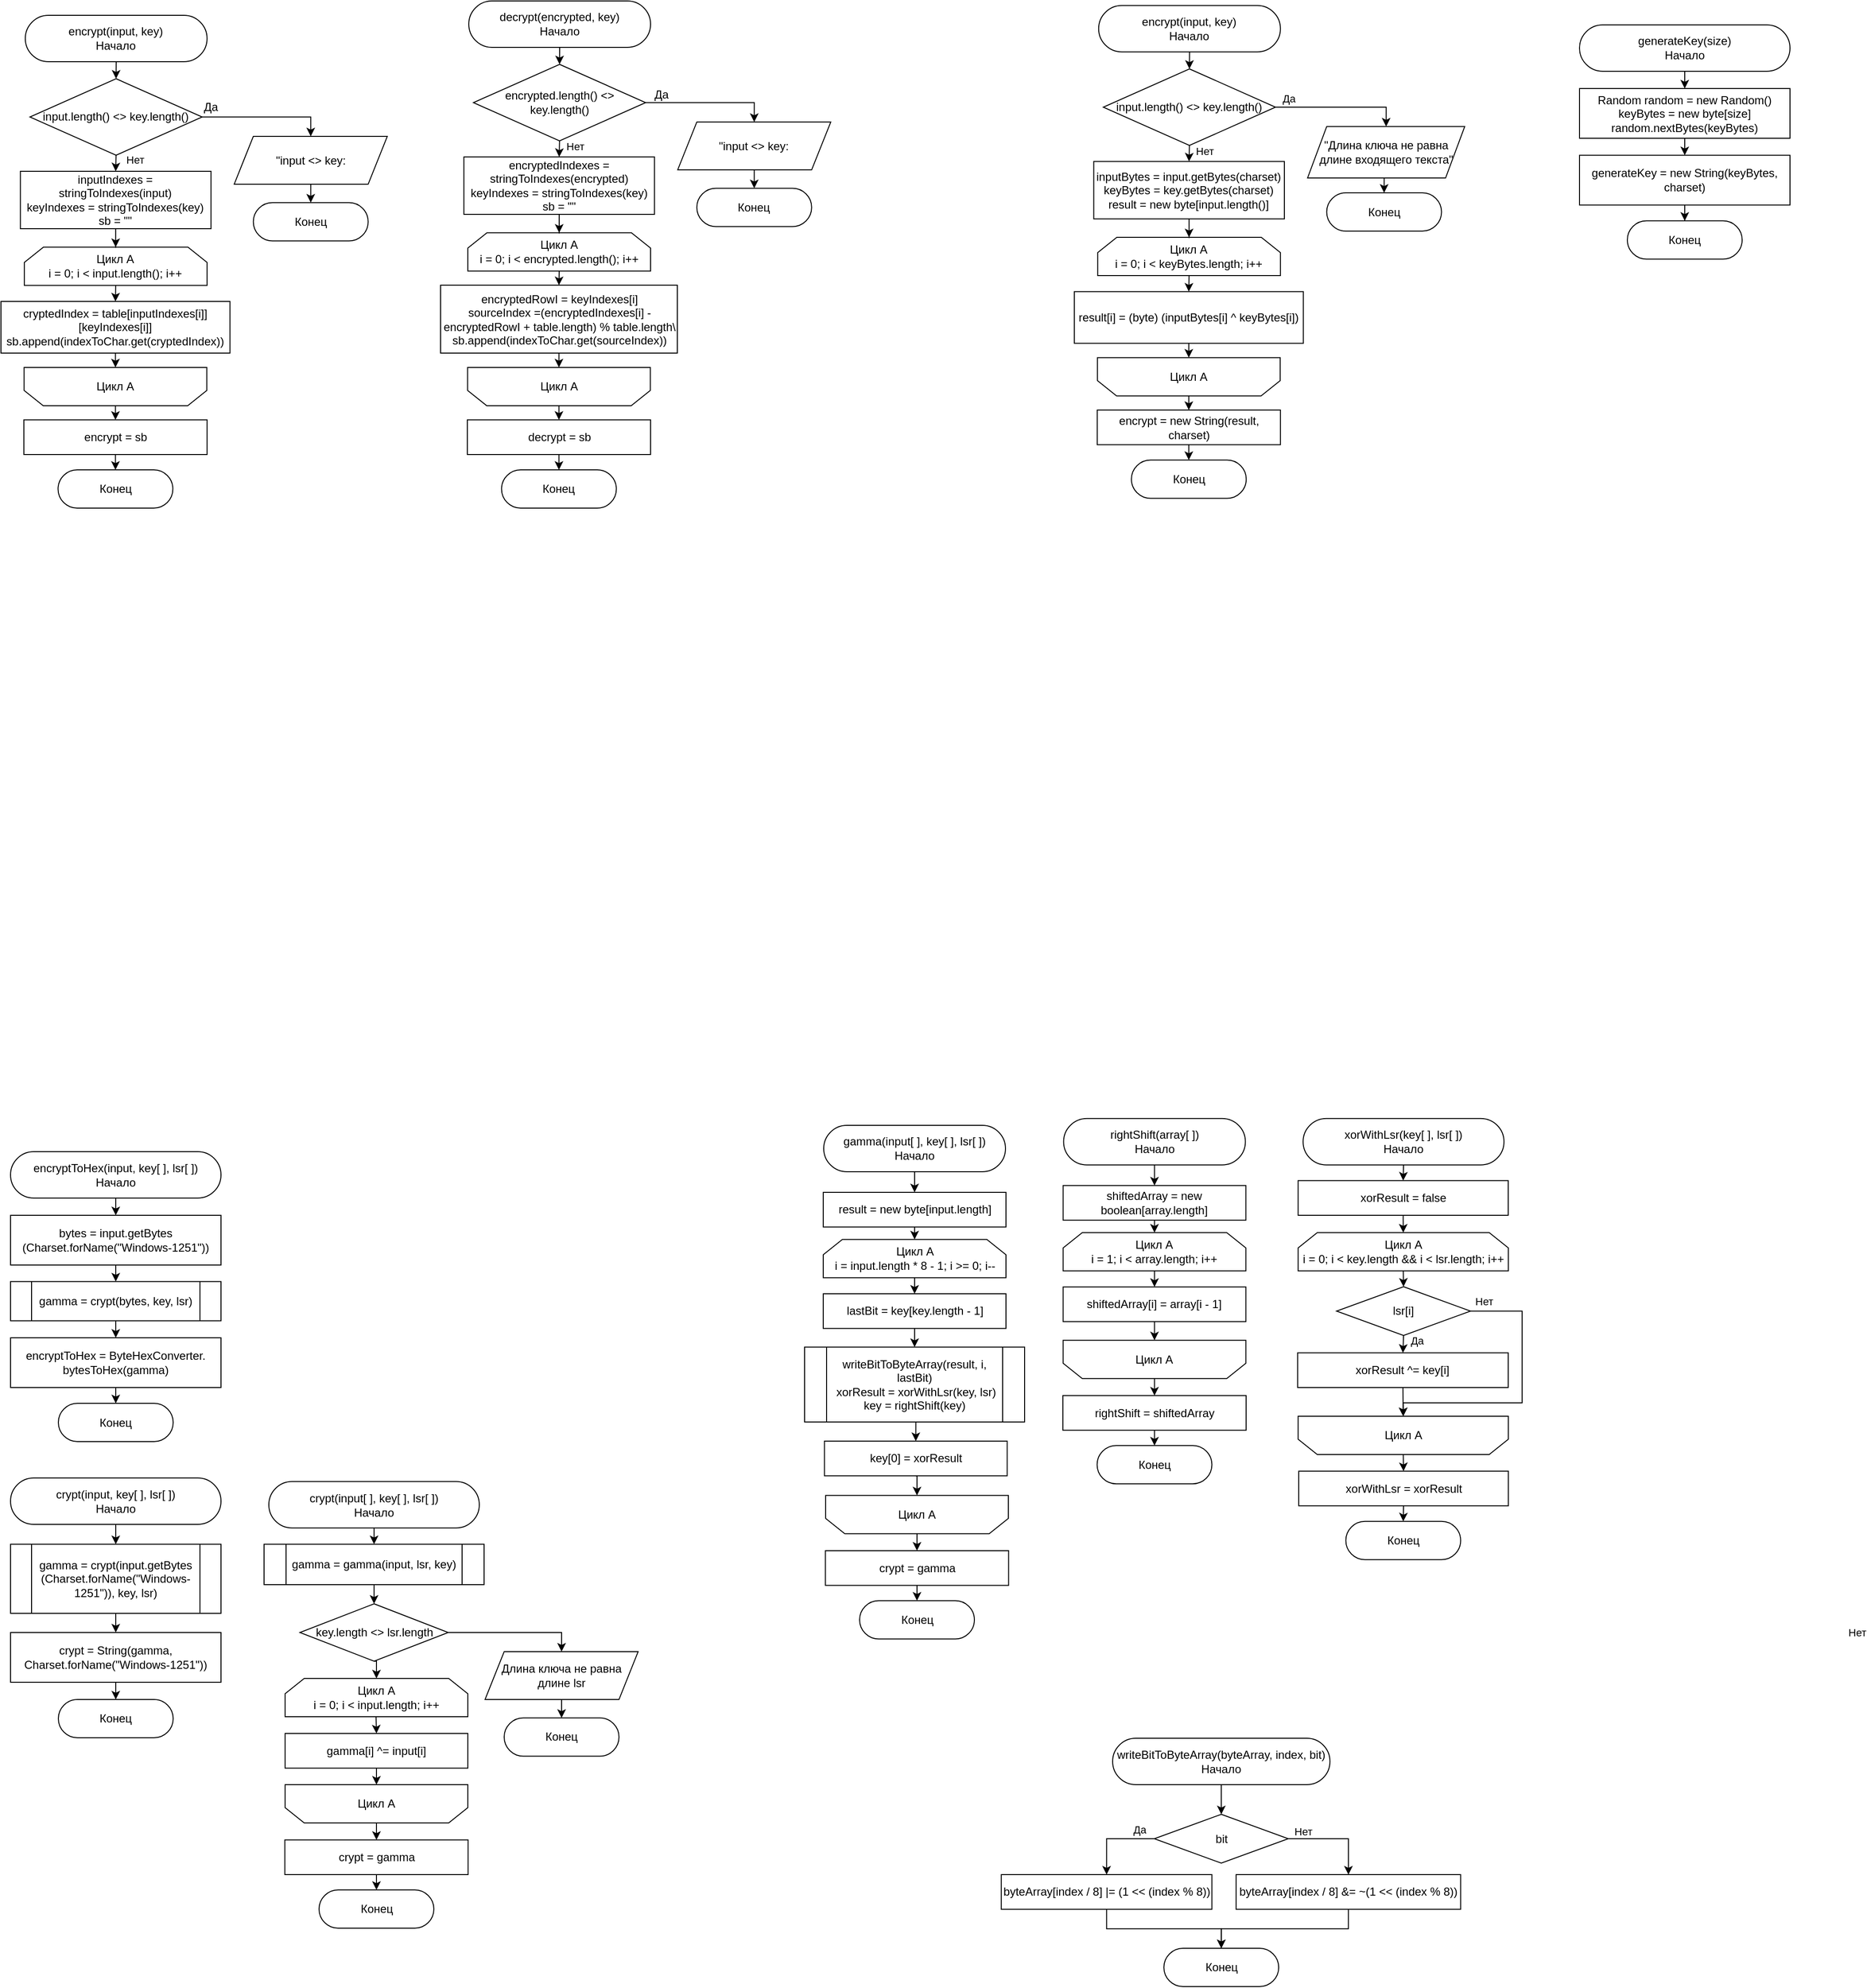 <mxfile version="23.1.5" type="device">
  <diagram name="Страница — 1" id="zoibmuiwLpWQmR0h0pZn">
    <mxGraphModel dx="701" dy="2022" grid="0" gridSize="10" guides="1" tooltips="1" connect="1" arrows="1" fold="1" page="1" pageScale="1" pageWidth="827" pageHeight="1169" math="0" shadow="0">
      <root>
        <mxCell id="0" />
        <mxCell id="1" parent="0" />
        <mxCell id="6gbL-tl7JyllrIVYFo1C-3" style="edgeStyle=orthogonalEdgeStyle;rounded=0;orthogonalLoop=1;jettySize=auto;html=1;exitX=0.5;exitY=1;exitDx=0;exitDy=0;entryX=0.5;entryY=0;entryDx=0;entryDy=0;" parent="1" source="6gbL-tl7JyllrIVYFo1C-1" target="6gbL-tl7JyllrIVYFo1C-2" edge="1">
          <mxGeometry relative="1" as="geometry" />
        </mxCell>
        <mxCell id="6gbL-tl7JyllrIVYFo1C-1" value="encryptToHex(input, key[ ], lsr[ ])&lt;br&gt;Начало" style="rounded=1;whiteSpace=wrap;html=1;arcSize=50;" parent="1" vertex="1">
          <mxGeometry x="50" y="77.5" width="220" height="48.5" as="geometry" />
        </mxCell>
        <mxCell id="6gbL-tl7JyllrIVYFo1C-5" style="edgeStyle=orthogonalEdgeStyle;rounded=0;orthogonalLoop=1;jettySize=auto;html=1;exitX=0.5;exitY=1;exitDx=0;exitDy=0;entryX=0.5;entryY=0;entryDx=0;entryDy=0;" parent="1" source="6gbL-tl7JyllrIVYFo1C-2" target="6gbL-tl7JyllrIVYFo1C-4" edge="1">
          <mxGeometry relative="1" as="geometry" />
        </mxCell>
        <mxCell id="6gbL-tl7JyllrIVYFo1C-2" value="bytes = input.getBytes (Charset.forName(&quot;Windows-1251&quot;))" style="rounded=0;whiteSpace=wrap;html=1;" parent="1" vertex="1">
          <mxGeometry x="50" y="144" width="220" height="52" as="geometry" />
        </mxCell>
        <mxCell id="6gbL-tl7JyllrIVYFo1C-7" style="edgeStyle=orthogonalEdgeStyle;rounded=0;orthogonalLoop=1;jettySize=auto;html=1;exitX=0.5;exitY=1;exitDx=0;exitDy=0;entryX=0.5;entryY=0;entryDx=0;entryDy=0;" parent="1" source="6gbL-tl7JyllrIVYFo1C-4" target="6gbL-tl7JyllrIVYFo1C-6" edge="1">
          <mxGeometry relative="1" as="geometry" />
        </mxCell>
        <mxCell id="6gbL-tl7JyllrIVYFo1C-4" value="gamma = crypt(bytes, key, lsr)" style="shape=process;whiteSpace=wrap;html=1;backgroundOutline=1;" parent="1" vertex="1">
          <mxGeometry x="50" y="213.25" width="220" height="41" as="geometry" />
        </mxCell>
        <mxCell id="6gbL-tl7JyllrIVYFo1C-9" style="edgeStyle=orthogonalEdgeStyle;rounded=0;orthogonalLoop=1;jettySize=auto;html=1;exitX=0.5;exitY=1;exitDx=0;exitDy=0;" parent="1" source="6gbL-tl7JyllrIVYFo1C-6" target="6gbL-tl7JyllrIVYFo1C-8" edge="1">
          <mxGeometry relative="1" as="geometry" />
        </mxCell>
        <mxCell id="6gbL-tl7JyllrIVYFo1C-6" value="encryptToHex =&amp;nbsp;ByteHexConverter.&lt;br&gt;bytesToHex(gamma)" style="rounded=0;whiteSpace=wrap;html=1;" parent="1" vertex="1">
          <mxGeometry x="50" y="272" width="220" height="52" as="geometry" />
        </mxCell>
        <mxCell id="6gbL-tl7JyllrIVYFo1C-8" value="Конец" style="rounded=1;whiteSpace=wrap;html=1;arcSize=50;" parent="1" vertex="1">
          <mxGeometry x="100" y="340.5" width="120" height="40" as="geometry" />
        </mxCell>
        <mxCell id="6gbL-tl7JyllrIVYFo1C-19" style="edgeStyle=orthogonalEdgeStyle;rounded=0;orthogonalLoop=1;jettySize=auto;html=1;exitX=0.5;exitY=1;exitDx=0;exitDy=0;entryX=0.5;entryY=0;entryDx=0;entryDy=0;" parent="1" source="6gbL-tl7JyllrIVYFo1C-20" target="6gbL-tl7JyllrIVYFo1C-24" edge="1">
          <mxGeometry relative="1" as="geometry">
            <mxPoint x="160" y="485.0" as="targetPoint" />
          </mxGeometry>
        </mxCell>
        <mxCell id="6gbL-tl7JyllrIVYFo1C-20" value="crypt(input, key[ ], lsr[ ])&lt;br&gt;Начало" style="rounded=1;whiteSpace=wrap;html=1;arcSize=50;" parent="1" vertex="1">
          <mxGeometry x="50" y="418.5" width="220" height="48.5" as="geometry" />
        </mxCell>
        <mxCell id="6gbL-tl7JyllrIVYFo1C-23" style="edgeStyle=orthogonalEdgeStyle;rounded=0;orthogonalLoop=1;jettySize=auto;html=1;exitX=0.5;exitY=1;exitDx=0;exitDy=0;entryX=0.5;entryY=0;entryDx=0;entryDy=0;" parent="1" source="6gbL-tl7JyllrIVYFo1C-24" target="6gbL-tl7JyllrIVYFo1C-26" edge="1">
          <mxGeometry relative="1" as="geometry" />
        </mxCell>
        <mxCell id="6gbL-tl7JyllrIVYFo1C-24" value="gamma = crypt(input.getBytes (Charset.forName(&quot;Windows-1251&quot;)), key, lsr)" style="shape=process;whiteSpace=wrap;html=1;backgroundOutline=1;" parent="1" vertex="1">
          <mxGeometry x="50" y="487.75" width="220" height="72.25" as="geometry" />
        </mxCell>
        <mxCell id="6gbL-tl7JyllrIVYFo1C-25" style="edgeStyle=orthogonalEdgeStyle;rounded=0;orthogonalLoop=1;jettySize=auto;html=1;exitX=0.5;exitY=1;exitDx=0;exitDy=0;" parent="1" source="6gbL-tl7JyllrIVYFo1C-26" target="6gbL-tl7JyllrIVYFo1C-27" edge="1">
          <mxGeometry relative="1" as="geometry" />
        </mxCell>
        <mxCell id="6gbL-tl7JyllrIVYFo1C-26" value="crypt = String(gamma, Charset.forName(&quot;Windows-1251&quot;))" style="rounded=0;whiteSpace=wrap;html=1;" parent="1" vertex="1">
          <mxGeometry x="50" y="580" width="220" height="52" as="geometry" />
        </mxCell>
        <mxCell id="6gbL-tl7JyllrIVYFo1C-27" value="Конец" style="rounded=1;whiteSpace=wrap;html=1;arcSize=50;" parent="1" vertex="1">
          <mxGeometry x="100" y="650" width="120" height="40" as="geometry" />
        </mxCell>
        <mxCell id="6gbL-tl7JyllrIVYFo1C-28" style="edgeStyle=orthogonalEdgeStyle;rounded=0;orthogonalLoop=1;jettySize=auto;html=1;exitX=0.5;exitY=1;exitDx=0;exitDy=0;entryX=0.5;entryY=0;entryDx=0;entryDy=0;" parent="1" source="6gbL-tl7JyllrIVYFo1C-29" target="6gbL-tl7JyllrIVYFo1C-31" edge="1">
          <mxGeometry relative="1" as="geometry">
            <mxPoint x="430" y="488.75" as="targetPoint" />
          </mxGeometry>
        </mxCell>
        <mxCell id="6gbL-tl7JyllrIVYFo1C-29" value="crypt(input[ ], key[ ], lsr[ ])&lt;br&gt;Начало" style="rounded=1;whiteSpace=wrap;html=1;arcSize=50;" parent="1" vertex="1">
          <mxGeometry x="320" y="422.25" width="220" height="48.5" as="geometry" />
        </mxCell>
        <mxCell id="6gbL-tl7JyllrIVYFo1C-48" style="edgeStyle=orthogonalEdgeStyle;rounded=0;orthogonalLoop=1;jettySize=auto;html=1;exitX=0.5;exitY=1;exitDx=0;exitDy=0;entryX=0.5;entryY=0;entryDx=0;entryDy=0;" parent="1" source="6gbL-tl7JyllrIVYFo1C-31" target="6gbL-tl7JyllrIVYFo1C-41" edge="1">
          <mxGeometry relative="1" as="geometry" />
        </mxCell>
        <mxCell id="6gbL-tl7JyllrIVYFo1C-31" value="gamma = gamma(input, lsr, key)" style="shape=process;whiteSpace=wrap;html=1;backgroundOutline=1;" parent="1" vertex="1">
          <mxGeometry x="315" y="487.75" width="230" height="42.25" as="geometry" />
        </mxCell>
        <mxCell id="6gbL-tl7JyllrIVYFo1C-44" style="edgeStyle=orthogonalEdgeStyle;rounded=0;orthogonalLoop=1;jettySize=auto;html=1;exitX=0.5;exitY=1;exitDx=0;exitDy=0;entryX=0.5;entryY=0;entryDx=0;entryDy=0;" parent="1" source="6gbL-tl7JyllrIVYFo1C-33" target="6gbL-tl7JyllrIVYFo1C-34" edge="1">
          <mxGeometry relative="1" as="geometry" />
        </mxCell>
        <mxCell id="6gbL-tl7JyllrIVYFo1C-33" value="crypt = gamma" style="rounded=0;whiteSpace=wrap;html=1;" parent="1" vertex="1">
          <mxGeometry x="336.75" y="796.75" width="191.5" height="36.25" as="geometry" />
        </mxCell>
        <mxCell id="6gbL-tl7JyllrIVYFo1C-34" value="Конец" style="rounded=1;whiteSpace=wrap;html=1;arcSize=50;" parent="1" vertex="1">
          <mxGeometry x="372.5" y="849" width="120" height="40" as="geometry" />
        </mxCell>
        <mxCell id="6gbL-tl7JyllrIVYFo1C-52" style="edgeStyle=orthogonalEdgeStyle;rounded=0;orthogonalLoop=1;jettySize=auto;html=1;exitX=0.5;exitY=1;exitDx=0;exitDy=0;entryX=0.5;entryY=0;entryDx=0;entryDy=0;" parent="1" source="6gbL-tl7JyllrIVYFo1C-35" target="6gbL-tl7JyllrIVYFo1C-51" edge="1">
          <mxGeometry relative="1" as="geometry" />
        </mxCell>
        <mxCell id="6gbL-tl7JyllrIVYFo1C-35" value="Длина ключа не равна длине lsr" style="shape=parallelogram;perimeter=parallelogramPerimeter;whiteSpace=wrap;html=1;fixedSize=1;" parent="1" vertex="1">
          <mxGeometry x="546.0" y="600" width="160" height="50" as="geometry" />
        </mxCell>
        <mxCell id="6gbL-tl7JyllrIVYFo1C-47" style="edgeStyle=orthogonalEdgeStyle;rounded=0;orthogonalLoop=1;jettySize=auto;html=1;exitX=0.5;exitY=1;exitDx=0;exitDy=0;entryX=0.5;entryY=0;entryDx=0;entryDy=0;" parent="1" target="6gbL-tl7JyllrIVYFo1C-45" edge="1">
          <mxGeometry relative="1" as="geometry">
            <mxPoint x="432.0" y="665" as="sourcePoint" />
          </mxGeometry>
        </mxCell>
        <mxCell id="6gbL-tl7JyllrIVYFo1C-36" value="Цикл А&lt;br&gt;i = 0; i &amp;lt; input.length; i++" style="shape=loopLimit;whiteSpace=wrap;html=1;" parent="1" vertex="1">
          <mxGeometry x="337.0" y="628" width="191" height="40" as="geometry" />
        </mxCell>
        <mxCell id="6gbL-tl7JyllrIVYFo1C-49" style="edgeStyle=orthogonalEdgeStyle;rounded=0;orthogonalLoop=1;jettySize=auto;html=1;exitX=1;exitY=0.5;exitDx=0;exitDy=0;entryX=0.5;entryY=0;entryDx=0;entryDy=0;" parent="1" source="6gbL-tl7JyllrIVYFo1C-41" target="6gbL-tl7JyllrIVYFo1C-35" edge="1">
          <mxGeometry relative="1" as="geometry" />
        </mxCell>
        <mxCell id="6gbL-tl7JyllrIVYFo1C-50" style="edgeStyle=orthogonalEdgeStyle;rounded=0;orthogonalLoop=1;jettySize=auto;html=1;exitX=0.5;exitY=1;exitDx=0;exitDy=0;entryX=0.5;entryY=0;entryDx=0;entryDy=0;" parent="1" source="6gbL-tl7JyllrIVYFo1C-41" target="6gbL-tl7JyllrIVYFo1C-36" edge="1">
          <mxGeometry relative="1" as="geometry" />
        </mxCell>
        <mxCell id="6gbL-tl7JyllrIVYFo1C-41" value="key.length &amp;lt;&amp;gt; lsr.length" style="rhombus;whiteSpace=wrap;html=1;" parent="1" vertex="1">
          <mxGeometry x="352.5" y="550" width="155" height="60" as="geometry" />
        </mxCell>
        <mxCell id="6gbL-tl7JyllrIVYFo1C-43" style="edgeStyle=orthogonalEdgeStyle;rounded=0;orthogonalLoop=1;jettySize=auto;html=1;exitX=0.5;exitY=0;exitDx=0;exitDy=0;entryX=0.5;entryY=0;entryDx=0;entryDy=0;" parent="1" source="6gbL-tl7JyllrIVYFo1C-42" target="6gbL-tl7JyllrIVYFo1C-33" edge="1">
          <mxGeometry relative="1" as="geometry" />
        </mxCell>
        <mxCell id="6gbL-tl7JyllrIVYFo1C-42" value="Цикл А" style="shape=loopLimit;whiteSpace=wrap;html=1;direction=west;" parent="1" vertex="1">
          <mxGeometry x="337" y="739" width="191" height="40" as="geometry" />
        </mxCell>
        <mxCell id="6gbL-tl7JyllrIVYFo1C-46" style="edgeStyle=orthogonalEdgeStyle;rounded=0;orthogonalLoop=1;jettySize=auto;html=1;exitX=0.5;exitY=1;exitDx=0;exitDy=0;entryX=0.5;entryY=1;entryDx=0;entryDy=0;" parent="1" source="6gbL-tl7JyllrIVYFo1C-45" target="6gbL-tl7JyllrIVYFo1C-42" edge="1">
          <mxGeometry relative="1" as="geometry">
            <Array as="points">
              <mxPoint x="432.5" y="722" />
            </Array>
          </mxGeometry>
        </mxCell>
        <mxCell id="6gbL-tl7JyllrIVYFo1C-45" value="gamma[i] ^= input[i]" style="rounded=0;whiteSpace=wrap;html=1;" parent="1" vertex="1">
          <mxGeometry x="337" y="685.5" width="191" height="36.25" as="geometry" />
        </mxCell>
        <mxCell id="6gbL-tl7JyllrIVYFo1C-51" value="Конец" style="rounded=1;whiteSpace=wrap;html=1;arcSize=50;" parent="1" vertex="1">
          <mxGeometry x="566" y="669.25" width="120" height="40" as="geometry" />
        </mxCell>
        <mxCell id="6gbL-tl7JyllrIVYFo1C-53" style="edgeStyle=orthogonalEdgeStyle;rounded=0;orthogonalLoop=1;jettySize=auto;html=1;exitX=0.5;exitY=1;exitDx=0;exitDy=0;entryX=0.5;entryY=0;entryDx=0;entryDy=0;" parent="1" source="6gbL-tl7JyllrIVYFo1C-54" target="6gbL-tl7JyllrIVYFo1C-86" edge="1">
          <mxGeometry relative="1" as="geometry">
            <mxPoint x="995" y="105.5" as="targetPoint" />
          </mxGeometry>
        </mxCell>
        <mxCell id="6gbL-tl7JyllrIVYFo1C-54" value="gamma(input[ ], key[ ], lsr[ ])&lt;br&gt;Начало" style="rounded=1;whiteSpace=wrap;html=1;arcSize=50;" parent="1" vertex="1">
          <mxGeometry x="900" y="50" width="190" height="48.5" as="geometry" />
        </mxCell>
        <mxCell id="6gbL-tl7JyllrIVYFo1C-72" style="edgeStyle=orthogonalEdgeStyle;rounded=0;orthogonalLoop=1;jettySize=auto;html=1;exitX=0.5;exitY=1;exitDx=0;exitDy=0;entryX=0.5;entryY=0;entryDx=0;entryDy=0;" parent="1" source="6gbL-tl7JyllrIVYFo1C-86" target="6gbL-tl7JyllrIVYFo1C-63" edge="1">
          <mxGeometry relative="1" as="geometry">
            <mxPoint x="995" y="147.75" as="sourcePoint" />
          </mxGeometry>
        </mxCell>
        <mxCell id="6gbL-tl7JyllrIVYFo1C-57" style="edgeStyle=orthogonalEdgeStyle;rounded=0;orthogonalLoop=1;jettySize=auto;html=1;exitX=0.5;exitY=1;exitDx=0;exitDy=0;entryX=0.5;entryY=0;entryDx=0;entryDy=0;" parent="1" source="6gbL-tl7JyllrIVYFo1C-58" target="6gbL-tl7JyllrIVYFo1C-59" edge="1">
          <mxGeometry relative="1" as="geometry" />
        </mxCell>
        <mxCell id="6gbL-tl7JyllrIVYFo1C-58" value="crypt = gamma" style="rounded=0;whiteSpace=wrap;html=1;" parent="1" vertex="1">
          <mxGeometry x="901.75" y="494.5" width="191.5" height="36.25" as="geometry" />
        </mxCell>
        <mxCell id="6gbL-tl7JyllrIVYFo1C-59" value="Конец" style="rounded=1;whiteSpace=wrap;html=1;arcSize=50;" parent="1" vertex="1">
          <mxGeometry x="937.5" y="546.75" width="120" height="40" as="geometry" />
        </mxCell>
        <mxCell id="6gbL-tl7JyllrIVYFo1C-74" style="edgeStyle=orthogonalEdgeStyle;rounded=0;orthogonalLoop=1;jettySize=auto;html=1;exitX=0.5;exitY=1;exitDx=0;exitDy=0;entryX=0.5;entryY=0;entryDx=0;entryDy=0;" parent="1" source="6gbL-tl7JyllrIVYFo1C-63" target="6gbL-tl7JyllrIVYFo1C-70" edge="1">
          <mxGeometry relative="1" as="geometry" />
        </mxCell>
        <mxCell id="6gbL-tl7JyllrIVYFo1C-63" value="Цикл А&lt;br&gt;i = input.length * 8 - 1; i &amp;gt;= 0; i--" style="shape=loopLimit;whiteSpace=wrap;html=1;" parent="1" vertex="1">
          <mxGeometry x="899.5" y="169.25" width="191" height="40" as="geometry" />
        </mxCell>
        <mxCell id="6gbL-tl7JyllrIVYFo1C-67" style="edgeStyle=orthogonalEdgeStyle;rounded=0;orthogonalLoop=1;jettySize=auto;html=1;exitX=0.5;exitY=0;exitDx=0;exitDy=0;entryX=0.5;entryY=0;entryDx=0;entryDy=0;" parent="1" source="6gbL-tl7JyllrIVYFo1C-68" target="6gbL-tl7JyllrIVYFo1C-58" edge="1">
          <mxGeometry relative="1" as="geometry" />
        </mxCell>
        <mxCell id="6gbL-tl7JyllrIVYFo1C-68" value="Цикл А" style="shape=loopLimit;whiteSpace=wrap;html=1;direction=west;" parent="1" vertex="1">
          <mxGeometry x="902" y="436.75" width="191" height="40" as="geometry" />
        </mxCell>
        <mxCell id="6gbL-tl7JyllrIVYFo1C-77" style="edgeStyle=orthogonalEdgeStyle;rounded=0;orthogonalLoop=1;jettySize=auto;html=1;exitX=0.5;exitY=1;exitDx=0;exitDy=0;entryX=0.5;entryY=0;entryDx=0;entryDy=0;" parent="1" source="6gbL-tl7JyllrIVYFo1C-70" target="6gbL-tl7JyllrIVYFo1C-76" edge="1">
          <mxGeometry relative="1" as="geometry" />
        </mxCell>
        <mxCell id="6gbL-tl7JyllrIVYFo1C-70" value="lastBit = key[key.length - 1]" style="rounded=0;whiteSpace=wrap;html=1;" parent="1" vertex="1">
          <mxGeometry x="899.5" y="226" width="191" height="36.25" as="geometry" />
        </mxCell>
        <mxCell id="6gbL-tl7JyllrIVYFo1C-84" style="edgeStyle=orthogonalEdgeStyle;rounded=0;orthogonalLoop=1;jettySize=auto;html=1;exitX=0.5;exitY=1;exitDx=0;exitDy=0;entryX=0.5;entryY=0;entryDx=0;entryDy=0;" parent="1" source="6gbL-tl7JyllrIVYFo1C-76" target="6gbL-tl7JyllrIVYFo1C-83" edge="1">
          <mxGeometry relative="1" as="geometry" />
        </mxCell>
        <mxCell id="6gbL-tl7JyllrIVYFo1C-76" value="writeBitToByteArray(result, i, lastBit)&lt;div&gt;&lt;div&gt;&amp;nbsp;xorResult = xorWithLsr(key, lsr)&lt;/div&gt;&lt;div&gt;key = rightShift(key)&lt;/div&gt;&lt;/div&gt;" style="shape=process;whiteSpace=wrap;html=1;backgroundOutline=1;" parent="1" vertex="1">
          <mxGeometry x="880" y="281.75" width="230" height="78.25" as="geometry" />
        </mxCell>
        <mxCell id="6gbL-tl7JyllrIVYFo1C-85" style="edgeStyle=orthogonalEdgeStyle;rounded=0;orthogonalLoop=1;jettySize=auto;html=1;exitX=0.5;exitY=1;exitDx=0;exitDy=0;entryX=0.5;entryY=1;entryDx=0;entryDy=0;" parent="1" source="6gbL-tl7JyllrIVYFo1C-83" target="6gbL-tl7JyllrIVYFo1C-68" edge="1">
          <mxGeometry relative="1" as="geometry" />
        </mxCell>
        <mxCell id="6gbL-tl7JyllrIVYFo1C-83" value="key[0] = xorResult" style="rounded=0;whiteSpace=wrap;html=1;" parent="1" vertex="1">
          <mxGeometry x="900.75" y="380" width="191" height="36.25" as="geometry" />
        </mxCell>
        <mxCell id="6gbL-tl7JyllrIVYFo1C-86" value="result = new byte[input.length]" style="rounded=0;whiteSpace=wrap;html=1;" parent="1" vertex="1">
          <mxGeometry x="899.5" y="120" width="191" height="36.25" as="geometry" />
        </mxCell>
        <mxCell id="6gbL-tl7JyllrIVYFo1C-88" style="edgeStyle=orthogonalEdgeStyle;rounded=0;orthogonalLoop=1;jettySize=auto;html=1;exitX=0.5;exitY=1;exitDx=0;exitDy=0;entryX=0.5;entryY=0;entryDx=0;entryDy=0;" parent="1" source="6gbL-tl7JyllrIVYFo1C-89" target="6gbL-tl7JyllrIVYFo1C-104" edge="1">
          <mxGeometry relative="1" as="geometry">
            <mxPoint x="1245.75" y="98.38" as="targetPoint" />
          </mxGeometry>
        </mxCell>
        <mxCell id="6gbL-tl7JyllrIVYFo1C-89" value="rightShift(array[ ])&lt;br&gt;Начало" style="rounded=1;whiteSpace=wrap;html=1;arcSize=50;" parent="1" vertex="1">
          <mxGeometry x="1150.75" y="42.88" width="190" height="48.5" as="geometry" />
        </mxCell>
        <mxCell id="6gbL-tl7JyllrIVYFo1C-90" style="edgeStyle=orthogonalEdgeStyle;rounded=0;orthogonalLoop=1;jettySize=auto;html=1;exitX=0.5;exitY=1;exitDx=0;exitDy=0;entryX=0.5;entryY=0;entryDx=0;entryDy=0;" parent="1" source="6gbL-tl7JyllrIVYFo1C-104" target="6gbL-tl7JyllrIVYFo1C-95" edge="1">
          <mxGeometry relative="1" as="geometry">
            <mxPoint x="1245.75" y="140.63" as="sourcePoint" />
          </mxGeometry>
        </mxCell>
        <mxCell id="6gbL-tl7JyllrIVYFo1C-91" style="edgeStyle=orthogonalEdgeStyle;rounded=0;orthogonalLoop=1;jettySize=auto;html=1;exitX=0.5;exitY=1;exitDx=0;exitDy=0;entryX=0.5;entryY=0;entryDx=0;entryDy=0;" parent="1" source="6gbL-tl7JyllrIVYFo1C-92" target="6gbL-tl7JyllrIVYFo1C-93" edge="1">
          <mxGeometry relative="1" as="geometry" />
        </mxCell>
        <mxCell id="6gbL-tl7JyllrIVYFo1C-92" value="rightShift = shiftedArray" style="rounded=0;whiteSpace=wrap;html=1;" parent="1" vertex="1">
          <mxGeometry x="1150" y="332.38" width="191.5" height="36.25" as="geometry" />
        </mxCell>
        <mxCell id="6gbL-tl7JyllrIVYFo1C-93" value="Конец" style="rounded=1;whiteSpace=wrap;html=1;arcSize=50;" parent="1" vertex="1">
          <mxGeometry x="1185.75" y="384.63" width="120" height="40" as="geometry" />
        </mxCell>
        <mxCell id="6gbL-tl7JyllrIVYFo1C-94" style="edgeStyle=orthogonalEdgeStyle;rounded=0;orthogonalLoop=1;jettySize=auto;html=1;exitX=0.5;exitY=1;exitDx=0;exitDy=0;entryX=0.5;entryY=0;entryDx=0;entryDy=0;" parent="1" source="6gbL-tl7JyllrIVYFo1C-95" target="6gbL-tl7JyllrIVYFo1C-99" edge="1">
          <mxGeometry relative="1" as="geometry" />
        </mxCell>
        <mxCell id="6gbL-tl7JyllrIVYFo1C-95" value="Цикл А&lt;br&gt;i = 1; i &amp;lt; array.length; i++" style="shape=loopLimit;whiteSpace=wrap;html=1;" parent="1" vertex="1">
          <mxGeometry x="1150.25" y="162.13" width="191" height="40" as="geometry" />
        </mxCell>
        <mxCell id="6gbL-tl7JyllrIVYFo1C-96" style="edgeStyle=orthogonalEdgeStyle;rounded=0;orthogonalLoop=1;jettySize=auto;html=1;exitX=0.5;exitY=0;exitDx=0;exitDy=0;entryX=0.5;entryY=0;entryDx=0;entryDy=0;" parent="1" source="6gbL-tl7JyllrIVYFo1C-97" target="6gbL-tl7JyllrIVYFo1C-92" edge="1">
          <mxGeometry relative="1" as="geometry" />
        </mxCell>
        <mxCell id="6gbL-tl7JyllrIVYFo1C-97" value="Цикл А" style="shape=loopLimit;whiteSpace=wrap;html=1;direction=west;" parent="1" vertex="1">
          <mxGeometry x="1150.25" y="274.63" width="191" height="40" as="geometry" />
        </mxCell>
        <mxCell id="6gbL-tl7JyllrIVYFo1C-98" style="edgeStyle=orthogonalEdgeStyle;rounded=0;orthogonalLoop=1;jettySize=auto;html=1;exitX=0.5;exitY=1;exitDx=0;exitDy=0;entryX=0.5;entryY=1;entryDx=0;entryDy=0;" parent="1" source="6gbL-tl7JyllrIVYFo1C-99" target="6gbL-tl7JyllrIVYFo1C-97" edge="1">
          <mxGeometry relative="1" as="geometry">
            <mxPoint x="1245.75" y="274.88" as="targetPoint" />
          </mxGeometry>
        </mxCell>
        <mxCell id="6gbL-tl7JyllrIVYFo1C-99" value="shiftedArray[i] = array[i - 1]" style="rounded=0;whiteSpace=wrap;html=1;" parent="1" vertex="1">
          <mxGeometry x="1150.25" y="218.88" width="191" height="36.25" as="geometry" />
        </mxCell>
        <mxCell id="6gbL-tl7JyllrIVYFo1C-104" value="shiftedArray = new boolean[array.length]" style="rounded=0;whiteSpace=wrap;html=1;" parent="1" vertex="1">
          <mxGeometry x="1150.25" y="112.88" width="191" height="36.25" as="geometry" />
        </mxCell>
        <mxCell id="6gbL-tl7JyllrIVYFo1C-105" style="edgeStyle=orthogonalEdgeStyle;rounded=0;orthogonalLoop=1;jettySize=auto;html=1;exitX=0.5;exitY=1;exitDx=0;exitDy=0;entryX=0.5;entryY=0;entryDx=0;entryDy=0;" parent="1" source="6gbL-tl7JyllrIVYFo1C-106" target="6gbL-tl7JyllrIVYFo1C-117" edge="1">
          <mxGeometry relative="1" as="geometry">
            <mxPoint x="1505.75" y="101.63" as="targetPoint" />
          </mxGeometry>
        </mxCell>
        <mxCell id="6gbL-tl7JyllrIVYFo1C-106" value="xorWithLsr(key[ ], lsr[ ])&lt;br&gt;Начало" style="rounded=1;whiteSpace=wrap;html=1;arcSize=50;" parent="1" vertex="1">
          <mxGeometry x="1401.07" y="42.88" width="210" height="48.5" as="geometry" />
        </mxCell>
        <mxCell id="6gbL-tl7JyllrIVYFo1C-107" style="edgeStyle=orthogonalEdgeStyle;rounded=0;orthogonalLoop=1;jettySize=auto;html=1;exitX=0.5;exitY=1;exitDx=0;exitDy=0;entryX=0.5;entryY=0;entryDx=0;entryDy=0;" parent="1" source="6gbL-tl7JyllrIVYFo1C-117" target="6gbL-tl7JyllrIVYFo1C-112" edge="1">
          <mxGeometry relative="1" as="geometry">
            <mxPoint x="1505.75" y="143.88" as="sourcePoint" />
          </mxGeometry>
        </mxCell>
        <mxCell id="6gbL-tl7JyllrIVYFo1C-108" style="edgeStyle=orthogonalEdgeStyle;rounded=0;orthogonalLoop=1;jettySize=auto;html=1;exitX=0.5;exitY=1;exitDx=0;exitDy=0;entryX=0.5;entryY=0;entryDx=0;entryDy=0;" parent="1" source="6gbL-tl7JyllrIVYFo1C-109" target="6gbL-tl7JyllrIVYFo1C-110" edge="1">
          <mxGeometry relative="1" as="geometry" />
        </mxCell>
        <mxCell id="6gbL-tl7JyllrIVYFo1C-109" value="xorWithLsr = xorResult" style="rounded=0;whiteSpace=wrap;html=1;" parent="1" vertex="1">
          <mxGeometry x="1396.51" y="411.38" width="219.12" height="36.25" as="geometry" />
        </mxCell>
        <mxCell id="6gbL-tl7JyllrIVYFo1C-110" value="Конец" style="rounded=1;whiteSpace=wrap;html=1;arcSize=50;" parent="1" vertex="1">
          <mxGeometry x="1445.75" y="463.88" width="120" height="40" as="geometry" />
        </mxCell>
        <mxCell id="6gbL-tl7JyllrIVYFo1C-121" style="edgeStyle=orthogonalEdgeStyle;rounded=0;orthogonalLoop=1;jettySize=auto;html=1;exitX=0.5;exitY=1;exitDx=0;exitDy=0;entryX=0.5;entryY=0;entryDx=0;entryDy=0;" parent="1" source="6gbL-tl7JyllrIVYFo1C-112" target="6gbL-tl7JyllrIVYFo1C-120" edge="1">
          <mxGeometry relative="1" as="geometry" />
        </mxCell>
        <mxCell id="6gbL-tl7JyllrIVYFo1C-112" value="Цикл А&lt;br&gt;i = 0; i &amp;lt; key.length &amp;amp;&amp;amp; i &amp;lt; lsr.length; i++" style="shape=loopLimit;whiteSpace=wrap;html=1;" parent="1" vertex="1">
          <mxGeometry x="1395.88" y="162.13" width="219.75" height="40" as="geometry" />
        </mxCell>
        <mxCell id="6gbL-tl7JyllrIVYFo1C-113" style="edgeStyle=orthogonalEdgeStyle;rounded=0;orthogonalLoop=1;jettySize=auto;html=1;exitX=0.5;exitY=0;exitDx=0;exitDy=0;entryX=0.5;entryY=0;entryDx=0;entryDy=0;" parent="1" target="6gbL-tl7JyllrIVYFo1C-109" edge="1">
          <mxGeometry relative="1" as="geometry">
            <mxPoint x="1505.75" y="393.88" as="sourcePoint" />
          </mxGeometry>
        </mxCell>
        <mxCell id="6gbL-tl7JyllrIVYFo1C-119" style="edgeStyle=orthogonalEdgeStyle;rounded=0;orthogonalLoop=1;jettySize=auto;html=1;exitX=0.5;exitY=1;exitDx=0;exitDy=0;entryX=0.5;entryY=1;entryDx=0;entryDy=0;" parent="1" source="6gbL-tl7JyllrIVYFo1C-116" target="6gbL-tl7JyllrIVYFo1C-118" edge="1">
          <mxGeometry relative="1" as="geometry" />
        </mxCell>
        <mxCell id="6gbL-tl7JyllrIVYFo1C-116" value="xorResult ^= key[i]" style="rounded=0;whiteSpace=wrap;html=1;" parent="1" vertex="1">
          <mxGeometry x="1395.36" y="287.75" width="220.13" height="36.25" as="geometry" />
        </mxCell>
        <mxCell id="6gbL-tl7JyllrIVYFo1C-117" value="xorResult = false" style="rounded=0;whiteSpace=wrap;html=1;" parent="1" vertex="1">
          <mxGeometry x="1395.87" y="107.75" width="219.62" height="36.25" as="geometry" />
        </mxCell>
        <mxCell id="6gbL-tl7JyllrIVYFo1C-118" value="Цикл А" style="shape=loopLimit;whiteSpace=wrap;html=1;direction=west;" parent="1" vertex="1">
          <mxGeometry x="1395.87" y="354" width="219.75" height="40" as="geometry" />
        </mxCell>
        <mxCell id="6gbL-tl7JyllrIVYFo1C-122" style="edgeStyle=orthogonalEdgeStyle;rounded=0;orthogonalLoop=1;jettySize=auto;html=1;exitX=0.5;exitY=1;exitDx=0;exitDy=0;entryX=0.5;entryY=0;entryDx=0;entryDy=0;" parent="1" source="6gbL-tl7JyllrIVYFo1C-120" target="6gbL-tl7JyllrIVYFo1C-116" edge="1">
          <mxGeometry relative="1" as="geometry" />
        </mxCell>
        <mxCell id="6gbL-tl7JyllrIVYFo1C-124" value="Да" style="edgeLabel;html=1;align=center;verticalAlign=middle;resizable=0;points=[];" parent="6gbL-tl7JyllrIVYFo1C-122" vertex="1" connectable="0">
          <mxGeometry x="-0.294" y="2" relative="1" as="geometry">
            <mxPoint x="12" y="-1" as="offset" />
          </mxGeometry>
        </mxCell>
        <mxCell id="6gbL-tl7JyllrIVYFo1C-123" style="edgeStyle=orthogonalEdgeStyle;rounded=0;orthogonalLoop=1;jettySize=auto;html=1;exitX=1;exitY=0.5;exitDx=0;exitDy=0;entryX=0.5;entryY=1;entryDx=0;entryDy=0;" parent="1" source="6gbL-tl7JyllrIVYFo1C-120" target="6gbL-tl7JyllrIVYFo1C-118" edge="1">
          <mxGeometry relative="1" as="geometry">
            <Array as="points">
              <mxPoint x="1630" y="244" />
              <mxPoint x="1630" y="340" />
              <mxPoint x="1506" y="340" />
            </Array>
          </mxGeometry>
        </mxCell>
        <mxCell id="6gbL-tl7JyllrIVYFo1C-125" value="Нет" style="edgeLabel;html=1;align=center;verticalAlign=middle;resizable=0;points=[];" parent="6gbL-tl7JyllrIVYFo1C-123" vertex="1" connectable="0">
          <mxGeometry x="-0.85" y="3" relative="1" as="geometry">
            <mxPoint x="382" y="339" as="offset" />
          </mxGeometry>
        </mxCell>
        <mxCell id="6gbL-tl7JyllrIVYFo1C-126" value="Нет" style="edgeLabel;html=1;align=center;verticalAlign=middle;resizable=0;points=[];" parent="6gbL-tl7JyllrIVYFo1C-123" vertex="1" connectable="0">
          <mxGeometry x="-0.863" y="-1" relative="1" as="geometry">
            <mxPoint x="-6" y="-11" as="offset" />
          </mxGeometry>
        </mxCell>
        <mxCell id="6gbL-tl7JyllrIVYFo1C-120" value="lsr[i]" style="rhombus;whiteSpace=wrap;html=1;" parent="1" vertex="1">
          <mxGeometry x="1436.07" y="218.63" width="140" height="51" as="geometry" />
        </mxCell>
        <mxCell id="6gbL-tl7JyllrIVYFo1C-146" style="edgeStyle=orthogonalEdgeStyle;rounded=0;orthogonalLoop=1;jettySize=auto;html=1;exitX=0.5;exitY=1;exitDx=0;exitDy=0;entryX=0.5;entryY=0;entryDx=0;entryDy=0;" parent="1" source="6gbL-tl7JyllrIVYFo1C-128" target="6gbL-tl7JyllrIVYFo1C-145" edge="1">
          <mxGeometry relative="1" as="geometry" />
        </mxCell>
        <mxCell id="6gbL-tl7JyllrIVYFo1C-128" value="writeBitToByteArray(byteArray, index, bit)&lt;br&gt;Начало" style="rounded=1;whiteSpace=wrap;html=1;arcSize=50;" parent="1" vertex="1">
          <mxGeometry x="1201.98" y="690.5" width="227.18" height="48.5" as="geometry" />
        </mxCell>
        <mxCell id="6gbL-tl7JyllrIVYFo1C-130" style="edgeStyle=orthogonalEdgeStyle;rounded=0;orthogonalLoop=1;jettySize=auto;html=1;exitX=0.5;exitY=1;exitDx=0;exitDy=0;entryX=0.5;entryY=0;entryDx=0;entryDy=0;" parent="1" source="6gbL-tl7JyllrIVYFo1C-131" target="6gbL-tl7JyllrIVYFo1C-132" edge="1">
          <mxGeometry relative="1" as="geometry" />
        </mxCell>
        <mxCell id="6gbL-tl7JyllrIVYFo1C-131" value="byteArray[index / 8] &amp;amp;= ~(1 &amp;lt;&amp;lt; (index % 8))" style="rounded=0;whiteSpace=wrap;html=1;" parent="1" vertex="1">
          <mxGeometry x="1331.06" y="833" width="234.69" height="36.25" as="geometry" />
        </mxCell>
        <mxCell id="6gbL-tl7JyllrIVYFo1C-132" value="Конец" style="rounded=1;whiteSpace=wrap;html=1;arcSize=50;" parent="1" vertex="1">
          <mxGeometry x="1255.57" y="910" width="120" height="40" as="geometry" />
        </mxCell>
        <mxCell id="6gbL-tl7JyllrIVYFo1C-150" style="edgeStyle=orthogonalEdgeStyle;rounded=0;orthogonalLoop=1;jettySize=auto;html=1;exitX=0.5;exitY=1;exitDx=0;exitDy=0;entryX=0.5;entryY=0;entryDx=0;entryDy=0;" parent="1" source="6gbL-tl7JyllrIVYFo1C-137" target="6gbL-tl7JyllrIVYFo1C-132" edge="1">
          <mxGeometry relative="1" as="geometry" />
        </mxCell>
        <mxCell id="6gbL-tl7JyllrIVYFo1C-137" value="byteArray[index / 8] |= (1 &amp;lt;&amp;lt; (index % 8))" style="rounded=0;whiteSpace=wrap;html=1;" parent="1" vertex="1">
          <mxGeometry x="1085.62" y="833" width="220.13" height="36.25" as="geometry" />
        </mxCell>
        <mxCell id="6gbL-tl7JyllrIVYFo1C-148" style="edgeStyle=orthogonalEdgeStyle;rounded=0;orthogonalLoop=1;jettySize=auto;html=1;exitX=0;exitY=0.5;exitDx=0;exitDy=0;entryX=0.5;entryY=0;entryDx=0;entryDy=0;" parent="1" source="6gbL-tl7JyllrIVYFo1C-145" target="6gbL-tl7JyllrIVYFo1C-137" edge="1">
          <mxGeometry relative="1" as="geometry" />
        </mxCell>
        <mxCell id="6gbL-tl7JyllrIVYFo1C-151" value="Да" style="edgeLabel;html=1;align=center;verticalAlign=middle;resizable=0;points=[];" parent="6gbL-tl7JyllrIVYFo1C-148" vertex="1" connectable="0">
          <mxGeometry x="-0.631" relative="1" as="geometry">
            <mxPoint y="-10" as="offset" />
          </mxGeometry>
        </mxCell>
        <mxCell id="6gbL-tl7JyllrIVYFo1C-149" style="edgeStyle=orthogonalEdgeStyle;rounded=0;orthogonalLoop=1;jettySize=auto;html=1;exitX=1;exitY=0.5;exitDx=0;exitDy=0;" parent="1" source="6gbL-tl7JyllrIVYFo1C-145" target="6gbL-tl7JyllrIVYFo1C-131" edge="1">
          <mxGeometry relative="1" as="geometry" />
        </mxCell>
        <mxCell id="6gbL-tl7JyllrIVYFo1C-152" value="Нет" style="edgeLabel;html=1;align=center;verticalAlign=middle;resizable=0;points=[];" parent="6gbL-tl7JyllrIVYFo1C-149" vertex="1" connectable="0">
          <mxGeometry x="-0.18" y="-2" relative="1" as="geometry">
            <mxPoint x="-26" y="-10" as="offset" />
          </mxGeometry>
        </mxCell>
        <mxCell id="6gbL-tl7JyllrIVYFo1C-145" value="bit" style="rhombus;whiteSpace=wrap;html=1;" parent="1" vertex="1">
          <mxGeometry x="1245.57" y="770" width="140" height="51" as="geometry" />
        </mxCell>
        <mxCell id="TV35oZRSw41Zzlpfl4tU-28" style="edgeStyle=orthogonalEdgeStyle;rounded=0;orthogonalLoop=1;jettySize=auto;html=1;exitX=0.5;exitY=1;exitDx=0;exitDy=0;entryX=0.5;entryY=0;entryDx=0;entryDy=0;" edge="1" parent="1" source="TV35oZRSw41Zzlpfl4tU-2" target="TV35oZRSw41Zzlpfl4tU-26">
          <mxGeometry relative="1" as="geometry" />
        </mxCell>
        <mxCell id="TV35oZRSw41Zzlpfl4tU-2" value="encrypt(input, key)&lt;br&gt;Начало" style="rounded=1;whiteSpace=wrap;html=1;arcSize=50;" vertex="1" parent="1">
          <mxGeometry x="65.44" y="-1110" width="190" height="48.5" as="geometry" />
        </mxCell>
        <mxCell id="TV35oZRSw41Zzlpfl4tU-4" style="edgeStyle=orthogonalEdgeStyle;rounded=0;orthogonalLoop=1;jettySize=auto;html=1;exitX=0.5;exitY=1;exitDx=0;exitDy=0;entryX=0.5;entryY=0;entryDx=0;entryDy=0;" edge="1" parent="1" source="TV35oZRSw41Zzlpfl4tU-5" target="TV35oZRSw41Zzlpfl4tU-6">
          <mxGeometry relative="1" as="geometry" />
        </mxCell>
        <mxCell id="TV35oZRSw41Zzlpfl4tU-5" value="encrypt =&amp;nbsp;sb" style="rounded=0;whiteSpace=wrap;html=1;" vertex="1" parent="1">
          <mxGeometry x="63.94" y="-687.25" width="191.5" height="36.25" as="geometry" />
        </mxCell>
        <mxCell id="TV35oZRSw41Zzlpfl4tU-6" value="Конец" style="rounded=1;whiteSpace=wrap;html=1;arcSize=50;" vertex="1" parent="1">
          <mxGeometry x="99.69" y="-635" width="120" height="40" as="geometry" />
        </mxCell>
        <mxCell id="TV35oZRSw41Zzlpfl4tU-7" style="edgeStyle=orthogonalEdgeStyle;rounded=0;orthogonalLoop=1;jettySize=auto;html=1;exitX=0.5;exitY=1;exitDx=0;exitDy=0;entryX=0.5;entryY=0;entryDx=0;entryDy=0;" edge="1" parent="1" source="TV35oZRSw41Zzlpfl4tU-8" target="TV35oZRSw41Zzlpfl4tU-12">
          <mxGeometry relative="1" as="geometry" />
        </mxCell>
        <mxCell id="TV35oZRSw41Zzlpfl4tU-8" value="Цикл А&lt;br&gt;i = 0; i &amp;lt; input.length(); i++" style="shape=loopLimit;whiteSpace=wrap;html=1;" vertex="1" parent="1">
          <mxGeometry x="64.44" y="-867.75" width="191" height="40" as="geometry" />
        </mxCell>
        <mxCell id="TV35oZRSw41Zzlpfl4tU-9" style="edgeStyle=orthogonalEdgeStyle;rounded=0;orthogonalLoop=1;jettySize=auto;html=1;exitX=0.5;exitY=0;exitDx=0;exitDy=0;entryX=0.5;entryY=0;entryDx=0;entryDy=0;" edge="1" parent="1" source="TV35oZRSw41Zzlpfl4tU-10" target="TV35oZRSw41Zzlpfl4tU-5">
          <mxGeometry relative="1" as="geometry" />
        </mxCell>
        <mxCell id="TV35oZRSw41Zzlpfl4tU-10" value="Цикл А" style="shape=loopLimit;whiteSpace=wrap;html=1;direction=west;" vertex="1" parent="1">
          <mxGeometry x="64.19" y="-742" width="191" height="40" as="geometry" />
        </mxCell>
        <mxCell id="TV35oZRSw41Zzlpfl4tU-11" style="edgeStyle=orthogonalEdgeStyle;rounded=0;orthogonalLoop=1;jettySize=auto;html=1;exitX=0.5;exitY=1;exitDx=0;exitDy=0;entryX=0.5;entryY=1;entryDx=0;entryDy=0;" edge="1" parent="1" source="TV35oZRSw41Zzlpfl4tU-12" target="TV35oZRSw41Zzlpfl4tU-10">
          <mxGeometry relative="1" as="geometry">
            <mxPoint x="159.94" y="-755" as="targetPoint" />
          </mxGeometry>
        </mxCell>
        <mxCell id="TV35oZRSw41Zzlpfl4tU-12" value="&lt;div&gt;cryptedIndex = table[inputIndexes[i]][keyIndexes[i]]&lt;/div&gt;&lt;div&gt;&lt;span style=&quot;background-color: initial;&quot;&gt;sb.append(indexToChar.get(cryptedIndex))&lt;/span&gt;&lt;/div&gt;" style="rounded=0;whiteSpace=wrap;html=1;" vertex="1" parent="1">
          <mxGeometry x="40" y="-811" width="239.37" height="54" as="geometry" />
        </mxCell>
        <mxCell id="TV35oZRSw41Zzlpfl4tU-30" style="edgeStyle=orthogonalEdgeStyle;rounded=0;orthogonalLoop=1;jettySize=auto;html=1;exitX=0.5;exitY=1;exitDx=0;exitDy=0;" edge="1" parent="1" source="TV35oZRSw41Zzlpfl4tU-13" target="TV35oZRSw41Zzlpfl4tU-8">
          <mxGeometry relative="1" as="geometry" />
        </mxCell>
        <mxCell id="TV35oZRSw41Zzlpfl4tU-13" value="&lt;div&gt;inputIndexes = stringToIndexes(input)&lt;/div&gt;&lt;div&gt;&lt;span style=&quot;background-color: initial;&quot;&gt;keyIndexes = stringToIndexes(key)&lt;/span&gt;&lt;/div&gt;&lt;div&gt;&lt;span style=&quot;background-color: initial;&quot;&gt;sb = &quot;&quot;&lt;/span&gt;&lt;/div&gt;" style="rounded=0;whiteSpace=wrap;html=1;" vertex="1" parent="1">
          <mxGeometry x="60.31" y="-947" width="199.25" height="60" as="geometry" />
        </mxCell>
        <mxCell id="TV35oZRSw41Zzlpfl4tU-23" style="edgeStyle=orthogonalEdgeStyle;rounded=0;orthogonalLoop=1;jettySize=auto;html=1;exitX=0.5;exitY=1;exitDx=0;exitDy=0;entryX=0.5;entryY=0;entryDx=0;entryDy=0;" edge="1" source="TV35oZRSw41Zzlpfl4tU-24" target="TV35oZRSw41Zzlpfl4tU-25" parent="1">
          <mxGeometry relative="1" as="geometry" />
        </mxCell>
        <mxCell id="TV35oZRSw41Zzlpfl4tU-24" value="&quot;input &amp;lt;&amp;gt; key:" style="shape=parallelogram;perimeter=parallelogramPerimeter;whiteSpace=wrap;html=1;fixedSize=1;" vertex="1" parent="1">
          <mxGeometry x="283.81" y="-983.5" width="160" height="50" as="geometry" />
        </mxCell>
        <mxCell id="TV35oZRSw41Zzlpfl4tU-25" value="Конец" style="rounded=1;whiteSpace=wrap;html=1;arcSize=50;" vertex="1" parent="1">
          <mxGeometry x="303.81" y="-914.25" width="120" height="40" as="geometry" />
        </mxCell>
        <mxCell id="TV35oZRSw41Zzlpfl4tU-29" style="edgeStyle=orthogonalEdgeStyle;rounded=0;orthogonalLoop=1;jettySize=auto;html=1;exitX=0.5;exitY=1;exitDx=0;exitDy=0;entryX=0.5;entryY=0;entryDx=0;entryDy=0;" edge="1" parent="1" source="TV35oZRSw41Zzlpfl4tU-26" target="TV35oZRSw41Zzlpfl4tU-13">
          <mxGeometry relative="1" as="geometry">
            <mxPoint x="181.31" y="-945" as="targetPoint" />
          </mxGeometry>
        </mxCell>
        <mxCell id="TV35oZRSw41Zzlpfl4tU-26" value="input.length() &amp;lt;&amp;gt; key.length()" style="rhombus;whiteSpace=wrap;html=1;" vertex="1" parent="1">
          <mxGeometry x="70.31" y="-1043.75" width="180" height="80" as="geometry" />
        </mxCell>
        <mxCell id="TV35oZRSw41Zzlpfl4tU-27" style="edgeStyle=orthogonalEdgeStyle;rounded=0;orthogonalLoop=1;jettySize=auto;html=1;exitX=1;exitY=0.5;exitDx=0;exitDy=0;entryX=0.5;entryY=0;entryDx=0;entryDy=0;" edge="1" source="TV35oZRSw41Zzlpfl4tU-26" target="TV35oZRSw41Zzlpfl4tU-24" parent="1">
          <mxGeometry relative="1" as="geometry" />
        </mxCell>
        <mxCell id="TV35oZRSw41Zzlpfl4tU-49" style="edgeStyle=orthogonalEdgeStyle;rounded=0;orthogonalLoop=1;jettySize=auto;html=1;exitX=0.5;exitY=1;exitDx=0;exitDy=0;entryX=0.5;entryY=0;entryDx=0;entryDy=0;" edge="1" source="TV35oZRSw41Zzlpfl4tU-50" target="TV35oZRSw41Zzlpfl4tU-66" parent="1">
          <mxGeometry relative="1" as="geometry" />
        </mxCell>
        <mxCell id="TV35oZRSw41Zzlpfl4tU-50" value="decrypt(encrypted&lt;span style=&quot;background-color: initial;&quot;&gt;, key)&lt;/span&gt;&lt;br&gt;Начало" style="rounded=1;whiteSpace=wrap;html=1;arcSize=50;" vertex="1" parent="1">
          <mxGeometry x="529" y="-1125" width="190" height="48.5" as="geometry" />
        </mxCell>
        <mxCell id="TV35oZRSw41Zzlpfl4tU-51" style="edgeStyle=orthogonalEdgeStyle;rounded=0;orthogonalLoop=1;jettySize=auto;html=1;exitX=0.5;exitY=1;exitDx=0;exitDy=0;entryX=0.5;entryY=0;entryDx=0;entryDy=0;" edge="1" source="TV35oZRSw41Zzlpfl4tU-52" target="TV35oZRSw41Zzlpfl4tU-53" parent="1">
          <mxGeometry relative="1" as="geometry" />
        </mxCell>
        <mxCell id="TV35oZRSw41Zzlpfl4tU-52" value="decrypt =&amp;nbsp;sb" style="rounded=0;whiteSpace=wrap;html=1;" vertex="1" parent="1">
          <mxGeometry x="527.5" y="-687.25" width="191.5" height="36.25" as="geometry" />
        </mxCell>
        <mxCell id="TV35oZRSw41Zzlpfl4tU-53" value="Конец" style="rounded=1;whiteSpace=wrap;html=1;arcSize=50;" vertex="1" parent="1">
          <mxGeometry x="563.25" y="-635" width="120" height="40" as="geometry" />
        </mxCell>
        <mxCell id="TV35oZRSw41Zzlpfl4tU-54" style="edgeStyle=orthogonalEdgeStyle;rounded=0;orthogonalLoop=1;jettySize=auto;html=1;exitX=0.5;exitY=1;exitDx=0;exitDy=0;entryX=0.5;entryY=0;entryDx=0;entryDy=0;" edge="1" source="TV35oZRSw41Zzlpfl4tU-55" target="TV35oZRSw41Zzlpfl4tU-59" parent="1">
          <mxGeometry relative="1" as="geometry" />
        </mxCell>
        <mxCell id="TV35oZRSw41Zzlpfl4tU-55" value="Цикл А&lt;br&gt;i = 0; i &amp;lt; encrypted.length(); i++" style="shape=loopLimit;whiteSpace=wrap;html=1;" vertex="1" parent="1">
          <mxGeometry x="528" y="-882.75" width="191" height="40" as="geometry" />
        </mxCell>
        <mxCell id="TV35oZRSw41Zzlpfl4tU-56" style="edgeStyle=orthogonalEdgeStyle;rounded=0;orthogonalLoop=1;jettySize=auto;html=1;exitX=0.5;exitY=0;exitDx=0;exitDy=0;entryX=0.5;entryY=0;entryDx=0;entryDy=0;" edge="1" source="TV35oZRSw41Zzlpfl4tU-57" target="TV35oZRSw41Zzlpfl4tU-52" parent="1">
          <mxGeometry relative="1" as="geometry" />
        </mxCell>
        <mxCell id="TV35oZRSw41Zzlpfl4tU-57" value="Цикл А" style="shape=loopLimit;whiteSpace=wrap;html=1;direction=west;" vertex="1" parent="1">
          <mxGeometry x="527.75" y="-742" width="191" height="40" as="geometry" />
        </mxCell>
        <mxCell id="TV35oZRSw41Zzlpfl4tU-58" style="edgeStyle=orthogonalEdgeStyle;rounded=0;orthogonalLoop=1;jettySize=auto;html=1;exitX=0.5;exitY=1;exitDx=0;exitDy=0;entryX=0.5;entryY=1;entryDx=0;entryDy=0;" edge="1" source="TV35oZRSw41Zzlpfl4tU-59" target="TV35oZRSw41Zzlpfl4tU-57" parent="1">
          <mxGeometry relative="1" as="geometry">
            <mxPoint x="623.5" y="-770" as="targetPoint" />
          </mxGeometry>
        </mxCell>
        <mxCell id="TV35oZRSw41Zzlpfl4tU-59" value="&lt;div&gt;encryptedRowI = keyIndexes[i]&lt;/div&gt;&lt;div&gt;&lt;span style=&quot;background-color: initial;&quot;&gt;sourceIndex =(encryptedIndexes[i] - encryptedRowI + table.length) % table.length\&lt;/span&gt;&lt;/div&gt;&lt;div&gt;&lt;span style=&quot;background-color: initial;&quot;&gt;sb.append(indexToChar.get(sourceIndex))&lt;/span&gt;&lt;/div&gt;" style="rounded=0;whiteSpace=wrap;html=1;" vertex="1" parent="1">
          <mxGeometry x="499.5" y="-828" width="247.5" height="71" as="geometry" />
        </mxCell>
        <mxCell id="TV35oZRSw41Zzlpfl4tU-60" style="edgeStyle=orthogonalEdgeStyle;rounded=0;orthogonalLoop=1;jettySize=auto;html=1;exitX=0.5;exitY=1;exitDx=0;exitDy=0;" edge="1" source="TV35oZRSw41Zzlpfl4tU-61" target="TV35oZRSw41Zzlpfl4tU-55" parent="1">
          <mxGeometry relative="1" as="geometry" />
        </mxCell>
        <mxCell id="TV35oZRSw41Zzlpfl4tU-61" value="&lt;div&gt;encryptedIndexes = stringToIndexes(encrypted)&lt;/div&gt;&lt;div&gt;&lt;span style=&quot;background-color: initial;&quot;&gt;keyIndexes = stringToIndexes(key)&lt;/span&gt;&lt;/div&gt;&lt;div&gt;&lt;span style=&quot;background-color: initial;&quot;&gt;sb = &quot;&quot;&lt;/span&gt;&lt;/div&gt;" style="rounded=0;whiteSpace=wrap;html=1;" vertex="1" parent="1">
          <mxGeometry x="523.87" y="-962" width="199.25" height="60" as="geometry" />
        </mxCell>
        <mxCell id="TV35oZRSw41Zzlpfl4tU-62" style="edgeStyle=orthogonalEdgeStyle;rounded=0;orthogonalLoop=1;jettySize=auto;html=1;exitX=0.5;exitY=1;exitDx=0;exitDy=0;entryX=0.5;entryY=0;entryDx=0;entryDy=0;" edge="1" source="TV35oZRSw41Zzlpfl4tU-63" target="TV35oZRSw41Zzlpfl4tU-64" parent="1">
          <mxGeometry relative="1" as="geometry" />
        </mxCell>
        <mxCell id="TV35oZRSw41Zzlpfl4tU-63" value="&quot;input &amp;lt;&amp;gt; key:" style="shape=parallelogram;perimeter=parallelogramPerimeter;whiteSpace=wrap;html=1;fixedSize=1;" vertex="1" parent="1">
          <mxGeometry x="747.37" y="-998.5" width="160" height="50" as="geometry" />
        </mxCell>
        <mxCell id="TV35oZRSw41Zzlpfl4tU-64" value="Конец" style="rounded=1;whiteSpace=wrap;html=1;arcSize=50;" vertex="1" parent="1">
          <mxGeometry x="767.37" y="-929.25" width="120" height="40" as="geometry" />
        </mxCell>
        <mxCell id="TV35oZRSw41Zzlpfl4tU-65" style="edgeStyle=orthogonalEdgeStyle;rounded=0;orthogonalLoop=1;jettySize=auto;html=1;exitX=0.5;exitY=1;exitDx=0;exitDy=0;entryX=0.5;entryY=0;entryDx=0;entryDy=0;" edge="1" source="TV35oZRSw41Zzlpfl4tU-66" target="TV35oZRSw41Zzlpfl4tU-61" parent="1">
          <mxGeometry relative="1" as="geometry">
            <mxPoint x="644.87" y="-960" as="targetPoint" />
          </mxGeometry>
        </mxCell>
        <mxCell id="TV35oZRSw41Zzlpfl4tU-66" value="encrypted.length() &amp;lt;&amp;gt; key.length()" style="rhombus;whiteSpace=wrap;html=1;" vertex="1" parent="1">
          <mxGeometry x="533.87" y="-1058.75" width="180" height="80" as="geometry" />
        </mxCell>
        <mxCell id="TV35oZRSw41Zzlpfl4tU-67" style="edgeStyle=orthogonalEdgeStyle;rounded=0;orthogonalLoop=1;jettySize=auto;html=1;exitX=1;exitY=0.5;exitDx=0;exitDy=0;entryX=0.5;entryY=0;entryDx=0;entryDy=0;" edge="1" source="TV35oZRSw41Zzlpfl4tU-66" target="TV35oZRSw41Zzlpfl4tU-63" parent="1">
          <mxGeometry relative="1" as="geometry" />
        </mxCell>
        <mxCell id="TV35oZRSw41Zzlpfl4tU-68" style="edgeStyle=orthogonalEdgeStyle;rounded=0;orthogonalLoop=1;jettySize=auto;html=1;exitX=0.5;exitY=1;exitDx=0;exitDy=0;entryX=0.5;entryY=0;entryDx=0;entryDy=0;" edge="1" source="TV35oZRSw41Zzlpfl4tU-69" target="TV35oZRSw41Zzlpfl4tU-85" parent="1">
          <mxGeometry relative="1" as="geometry" />
        </mxCell>
        <mxCell id="TV35oZRSw41Zzlpfl4tU-69" value="encrypt(input, key)&lt;br&gt;Начало" style="rounded=1;whiteSpace=wrap;html=1;arcSize=50;" vertex="1" parent="1">
          <mxGeometry x="1187.38" y="-1120.25" width="190" height="48.5" as="geometry" />
        </mxCell>
        <mxCell id="TV35oZRSw41Zzlpfl4tU-70" style="edgeStyle=orthogonalEdgeStyle;rounded=0;orthogonalLoop=1;jettySize=auto;html=1;exitX=0.5;exitY=1;exitDx=0;exitDy=0;entryX=0.5;entryY=0;entryDx=0;entryDy=0;" edge="1" source="TV35oZRSw41Zzlpfl4tU-71" target="TV35oZRSw41Zzlpfl4tU-72" parent="1">
          <mxGeometry relative="1" as="geometry" />
        </mxCell>
        <mxCell id="TV35oZRSw41Zzlpfl4tU-71" value="encrypt =&amp;nbsp;new String(result, charset)" style="rounded=0;whiteSpace=wrap;html=1;" vertex="1" parent="1">
          <mxGeometry x="1185.88" y="-697.5" width="191.5" height="36.25" as="geometry" />
        </mxCell>
        <mxCell id="TV35oZRSw41Zzlpfl4tU-72" value="Конец" style="rounded=1;whiteSpace=wrap;html=1;arcSize=50;" vertex="1" parent="1">
          <mxGeometry x="1221.63" y="-645.25" width="120" height="40" as="geometry" />
        </mxCell>
        <mxCell id="TV35oZRSw41Zzlpfl4tU-73" style="edgeStyle=orthogonalEdgeStyle;rounded=0;orthogonalLoop=1;jettySize=auto;html=1;exitX=0.5;exitY=1;exitDx=0;exitDy=0;entryX=0.5;entryY=0;entryDx=0;entryDy=0;" edge="1" source="TV35oZRSw41Zzlpfl4tU-74" target="TV35oZRSw41Zzlpfl4tU-78" parent="1">
          <mxGeometry relative="1" as="geometry" />
        </mxCell>
        <mxCell id="TV35oZRSw41Zzlpfl4tU-74" value="Цикл А&lt;br&gt;i = 0; i &amp;lt; keyBytes.length; i++" style="shape=loopLimit;whiteSpace=wrap;html=1;" vertex="1" parent="1">
          <mxGeometry x="1186.38" y="-878" width="191" height="40" as="geometry" />
        </mxCell>
        <mxCell id="TV35oZRSw41Zzlpfl4tU-75" style="edgeStyle=orthogonalEdgeStyle;rounded=0;orthogonalLoop=1;jettySize=auto;html=1;exitX=0.5;exitY=0;exitDx=0;exitDy=0;entryX=0.5;entryY=0;entryDx=0;entryDy=0;" edge="1" source="TV35oZRSw41Zzlpfl4tU-76" target="TV35oZRSw41Zzlpfl4tU-71" parent="1">
          <mxGeometry relative="1" as="geometry" />
        </mxCell>
        <mxCell id="TV35oZRSw41Zzlpfl4tU-76" value="Цикл А" style="shape=loopLimit;whiteSpace=wrap;html=1;direction=west;" vertex="1" parent="1">
          <mxGeometry x="1186.13" y="-752.25" width="191" height="40" as="geometry" />
        </mxCell>
        <mxCell id="TV35oZRSw41Zzlpfl4tU-77" style="edgeStyle=orthogonalEdgeStyle;rounded=0;orthogonalLoop=1;jettySize=auto;html=1;exitX=0.5;exitY=1;exitDx=0;exitDy=0;entryX=0.5;entryY=1;entryDx=0;entryDy=0;" edge="1" source="TV35oZRSw41Zzlpfl4tU-78" target="TV35oZRSw41Zzlpfl4tU-76" parent="1">
          <mxGeometry relative="1" as="geometry">
            <mxPoint x="1281.88" y="-765.25" as="targetPoint" />
          </mxGeometry>
        </mxCell>
        <mxCell id="TV35oZRSw41Zzlpfl4tU-78" value="result[i] = (byte) (inputBytes[i] ^ keyBytes[i])" style="rounded=0;whiteSpace=wrap;html=1;" vertex="1" parent="1">
          <mxGeometry x="1161.94" y="-821.25" width="239.37" height="54" as="geometry" />
        </mxCell>
        <mxCell id="TV35oZRSw41Zzlpfl4tU-79" style="edgeStyle=orthogonalEdgeStyle;rounded=0;orthogonalLoop=1;jettySize=auto;html=1;exitX=0.5;exitY=1;exitDx=0;exitDy=0;" edge="1" source="TV35oZRSw41Zzlpfl4tU-80" target="TV35oZRSw41Zzlpfl4tU-74" parent="1">
          <mxGeometry relative="1" as="geometry" />
        </mxCell>
        <mxCell id="TV35oZRSw41Zzlpfl4tU-80" value="&lt;div&gt;inputBytes = input.getBytes(charset)&lt;/div&gt;&lt;div&gt;&lt;span style=&quot;background-color: initial;&quot;&gt;keyBytes = key.getBytes(charset)&lt;/span&gt;&lt;/div&gt;&lt;div&gt;&lt;span style=&quot;background-color: initial;&quot;&gt;result = new byte[input.length()]&lt;/span&gt;&lt;/div&gt;" style="rounded=0;whiteSpace=wrap;html=1;" vertex="1" parent="1">
          <mxGeometry x="1182.25" y="-957.25" width="199.25" height="60" as="geometry" />
        </mxCell>
        <mxCell id="TV35oZRSw41Zzlpfl4tU-81" style="edgeStyle=orthogonalEdgeStyle;rounded=0;orthogonalLoop=1;jettySize=auto;html=1;exitX=0.5;exitY=1;exitDx=0;exitDy=0;entryX=0.5;entryY=0;entryDx=0;entryDy=0;" edge="1" source="TV35oZRSw41Zzlpfl4tU-82" target="TV35oZRSw41Zzlpfl4tU-83" parent="1">
          <mxGeometry relative="1" as="geometry" />
        </mxCell>
        <mxCell id="TV35oZRSw41Zzlpfl4tU-82" value="&quot;Длина ключа не равна длине входящего текста&quot;" style="shape=parallelogram;perimeter=parallelogramPerimeter;whiteSpace=wrap;html=1;fixedSize=1;" vertex="1" parent="1">
          <mxGeometry x="1405.75" y="-993.75" width="164.25" height="53.75" as="geometry" />
        </mxCell>
        <mxCell id="TV35oZRSw41Zzlpfl4tU-83" value="Конец" style="rounded=1;whiteSpace=wrap;html=1;arcSize=50;" vertex="1" parent="1">
          <mxGeometry x="1425.75" y="-924.5" width="120" height="40" as="geometry" />
        </mxCell>
        <mxCell id="TV35oZRSw41Zzlpfl4tU-84" style="edgeStyle=orthogonalEdgeStyle;rounded=0;orthogonalLoop=1;jettySize=auto;html=1;exitX=0.5;exitY=1;exitDx=0;exitDy=0;entryX=0.5;entryY=0;entryDx=0;entryDy=0;" edge="1" source="TV35oZRSw41Zzlpfl4tU-85" target="TV35oZRSw41Zzlpfl4tU-80" parent="1">
          <mxGeometry relative="1" as="geometry">
            <mxPoint x="1303.25" y="-955.25" as="targetPoint" />
          </mxGeometry>
        </mxCell>
        <mxCell id="TV35oZRSw41Zzlpfl4tU-97" value="Нет" style="edgeLabel;html=1;align=center;verticalAlign=middle;resizable=0;points=[];" vertex="1" connectable="0" parent="TV35oZRSw41Zzlpfl4tU-84">
          <mxGeometry x="-0.353" relative="1" as="geometry">
            <mxPoint x="16" as="offset" />
          </mxGeometry>
        </mxCell>
        <mxCell id="TV35oZRSw41Zzlpfl4tU-100" value="Нет" style="edgeLabel;html=1;align=center;verticalAlign=middle;resizable=0;points=[];" vertex="1" connectable="0" parent="TV35oZRSw41Zzlpfl4tU-84">
          <mxGeometry x="-0.353" relative="1" as="geometry">
            <mxPoint x="-642" y="-5" as="offset" />
          </mxGeometry>
        </mxCell>
        <mxCell id="TV35oZRSw41Zzlpfl4tU-101" value="Нет" style="edgeLabel;html=1;align=center;verticalAlign=middle;resizable=0;points=[];" vertex="1" connectable="0" parent="TV35oZRSw41Zzlpfl4tU-84">
          <mxGeometry x="-0.353" relative="1" as="geometry">
            <mxPoint x="-1102" y="9" as="offset" />
          </mxGeometry>
        </mxCell>
        <mxCell id="TV35oZRSw41Zzlpfl4tU-85" value="input.length() &amp;lt;&amp;gt; key.length()" style="rhombus;whiteSpace=wrap;html=1;" vertex="1" parent="1">
          <mxGeometry x="1192.25" y="-1054" width="180" height="80" as="geometry" />
        </mxCell>
        <mxCell id="TV35oZRSw41Zzlpfl4tU-86" style="edgeStyle=orthogonalEdgeStyle;rounded=0;orthogonalLoop=1;jettySize=auto;html=1;exitX=1;exitY=0.5;exitDx=0;exitDy=0;entryX=0.5;entryY=0;entryDx=0;entryDy=0;" edge="1" source="TV35oZRSw41Zzlpfl4tU-85" target="TV35oZRSw41Zzlpfl4tU-82" parent="1">
          <mxGeometry relative="1" as="geometry" />
        </mxCell>
        <mxCell id="TV35oZRSw41Zzlpfl4tU-96" value="Да" style="edgeLabel;html=1;align=center;verticalAlign=middle;resizable=0;points=[];" vertex="1" connectable="0" parent="TV35oZRSw41Zzlpfl4tU-86">
          <mxGeometry x="-0.803" relative="1" as="geometry">
            <mxPoint y="-9" as="offset" />
          </mxGeometry>
        </mxCell>
        <mxCell id="TV35oZRSw41Zzlpfl4tU-87" style="edgeStyle=orthogonalEdgeStyle;rounded=0;orthogonalLoop=1;jettySize=auto;html=1;exitX=0.5;exitY=1;exitDx=0;exitDy=0;entryX=0.5;entryY=0;entryDx=0;entryDy=0;" edge="1" parent="1" source="TV35oZRSw41Zzlpfl4tU-88" target="TV35oZRSw41Zzlpfl4tU-90">
          <mxGeometry relative="1" as="geometry" />
        </mxCell>
        <mxCell id="TV35oZRSw41Zzlpfl4tU-88" value="generateKey(size)&lt;br&gt;Начало" style="rounded=1;whiteSpace=wrap;html=1;arcSize=50;" vertex="1" parent="1">
          <mxGeometry x="1690" y="-1100" width="220" height="48.5" as="geometry" />
        </mxCell>
        <mxCell id="TV35oZRSw41Zzlpfl4tU-90" value="&lt;div&gt;Random random = new Random()&lt;/div&gt;&lt;div&gt;&lt;span style=&quot;background-color: initial;&quot;&gt;keyBytes = new byte[size]&lt;/span&gt;&lt;/div&gt;&lt;div&gt;&lt;span style=&quot;background-color: initial;&quot;&gt;random.nextBytes(keyBytes)&lt;/span&gt;&lt;/div&gt;" style="rounded=0;whiteSpace=wrap;html=1;" vertex="1" parent="1">
          <mxGeometry x="1690" y="-1033.5" width="220" height="52" as="geometry" />
        </mxCell>
        <mxCell id="TV35oZRSw41Zzlpfl4tU-91" style="edgeStyle=orthogonalEdgeStyle;rounded=0;orthogonalLoop=1;jettySize=auto;html=1;exitX=0.5;exitY=1;exitDx=0;exitDy=0;entryX=0.5;entryY=0;entryDx=0;entryDy=0;" edge="1" parent="1" source="TV35oZRSw41Zzlpfl4tU-90" target="TV35oZRSw41Zzlpfl4tU-94">
          <mxGeometry relative="1" as="geometry">
            <mxPoint x="1800" y="-923.25" as="sourcePoint" />
          </mxGeometry>
        </mxCell>
        <mxCell id="TV35oZRSw41Zzlpfl4tU-93" style="edgeStyle=orthogonalEdgeStyle;rounded=0;orthogonalLoop=1;jettySize=auto;html=1;exitX=0.5;exitY=1;exitDx=0;exitDy=0;" edge="1" parent="1" source="TV35oZRSw41Zzlpfl4tU-94" target="TV35oZRSw41Zzlpfl4tU-95">
          <mxGeometry relative="1" as="geometry" />
        </mxCell>
        <mxCell id="TV35oZRSw41Zzlpfl4tU-94" value="generateKey =&amp;nbsp;new String(keyBytes, charset)" style="rounded=0;whiteSpace=wrap;html=1;" vertex="1" parent="1">
          <mxGeometry x="1690" y="-963.75" width="220" height="52" as="geometry" />
        </mxCell>
        <mxCell id="TV35oZRSw41Zzlpfl4tU-95" value="Конец" style="rounded=1;whiteSpace=wrap;html=1;arcSize=50;" vertex="1" parent="1">
          <mxGeometry x="1740" y="-895.25" width="120" height="40" as="geometry" />
        </mxCell>
        <mxCell id="TV35oZRSw41Zzlpfl4tU-98" value="Да" style="text;html=1;align=center;verticalAlign=middle;resizable=0;points=[];autosize=1;strokeColor=none;fillColor=none;" vertex="1" parent="1">
          <mxGeometry x="710" y="-1042" width="40" height="30" as="geometry" />
        </mxCell>
        <mxCell id="TV35oZRSw41Zzlpfl4tU-99" value="Да" style="text;html=1;align=center;verticalAlign=middle;resizable=0;points=[];autosize=1;strokeColor=none;fillColor=none;" vertex="1" parent="1">
          <mxGeometry x="239.37" y="-1029" width="40" height="30" as="geometry" />
        </mxCell>
      </root>
    </mxGraphModel>
  </diagram>
</mxfile>
